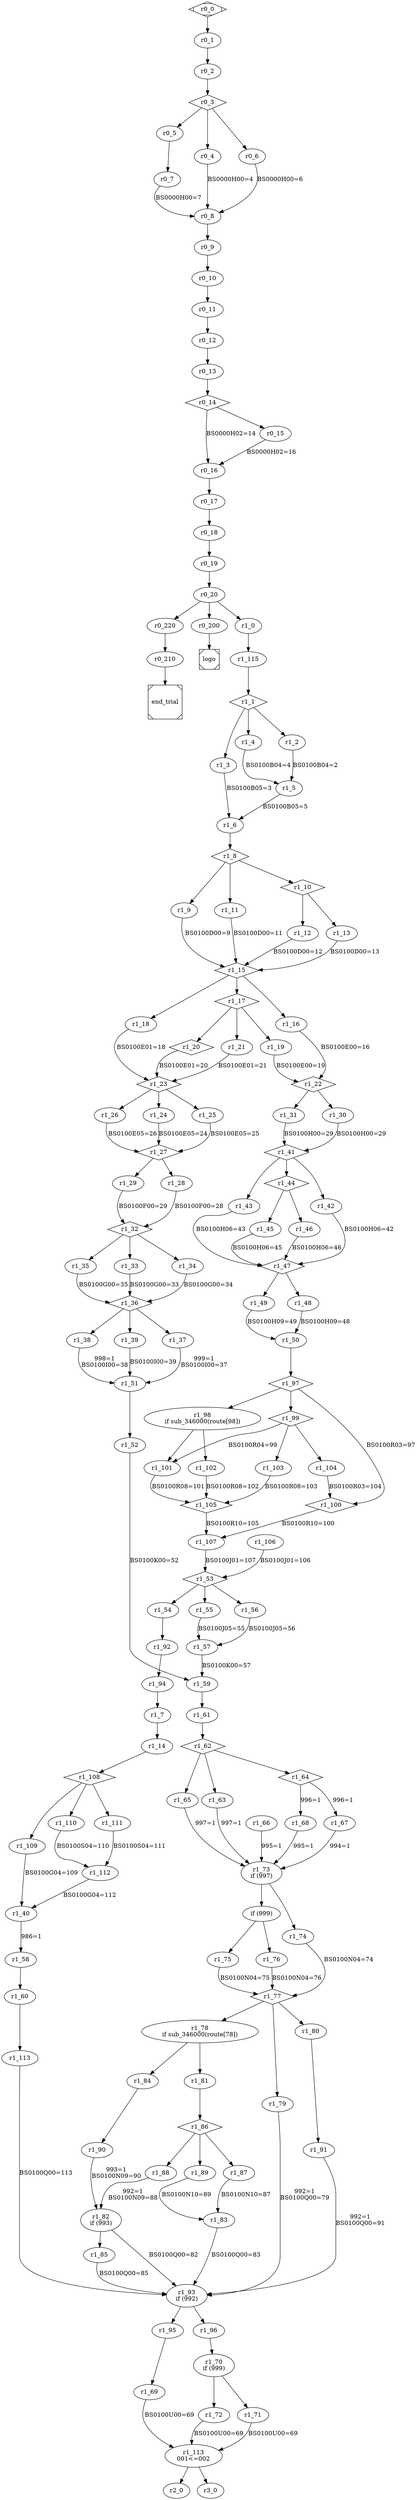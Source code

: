 digraph routes  {
  
  subgraph route_0 {
    r0_0 -> r0_1 -> r0_2 ->r0_3;
    r0_3 -> r0_5 -> r0_7;
    r0_7 -> r0_8 [label="BS0000H00=7"];
    r0_3 -> r0_4;
    r0_4 -> r0_8 [label="BS0000H00=4"];
    r0_3 -> r0_6;
    r0_6 -> r0_8 [label="BS0000H00=6"];
    r0_8 -> r0_9 -> r0_10 -> r0_11 -> r0_12 -> r0_13 -> r0_14;
    r0_14 -> r0_15;
    r0_14 -> r0_16 [label="BS0000H02=14"];
    r0_15 -> r0_16 [label="BS0000H02=16"];
    r0_16 -> r0_17 -> r0_18 -> r0_19 -> r0_20;
    //r0_20 - call 0x2c(); if 0x34() { if trial r0_200; else r0_200; } else { 0x38(1); r1_0; }
    r0_20 -> r0_220 -> r0_210 -> end_trial;
    r0_20 -> r0_200 -> logo;
    
    r0_0 [ shape=Mdiamond ];
    r0_3 [ shape="diamond" ];
    r0_14 [ shape="diamond" ];
    end_trial [shape=Msquare];
    logo [shape=Msquare];
    label = "Route 0";
  }
  
  subgraph route_0 {
    label = "Route 1";
    r1_0 -> r1_115;
    //r1_1 - feeling;
    r1_1 -> r1_2;
    r1_1 -> r1_3;
    r1_1 -> r1_4;
    r1_2 -> r1_5 [label="BS0100B04=2"];
    r1_3 -> r1_6 [label="BS0100B05=3"];
    r1_4 -> r1_5 [label="BS0100B04=4"];
    r1_5 -> r1_6 [label="BS0100B05=5"];
    r1_6 -> r1_8;
    r1_7 -> r1_14;
    r1_8 -> r1_9;
    r1_8 -> r1_10;
    r1_8 -> r1_11;
    r1_9 -> r1_15 [label="BS0100D00=9"];
    r1_10 -> r1_12;
    r1_10 -> r1_13;
    r1_11 -> r1_15 [label="BS0100D00=11"];
    r1_12 -> r1_15 [label="BS0100D00=12"];
    r1_13 -> r1_15 [label="BS0100D00=13"];
    r1_14 -> r1_108;
    r1_15 -> r1_16;
    r1_15 -> r1_17;
    r1_15 -> r1_18;
    r1_16 -> r1_22 [label="BS0100E00=16"];
    r1_17 -> r1_19;
    r1_17 -> r1_20;
    r1_17 -> r1_21;
    r1_18 -> r1_23 [label="BS0100E01=18"];
    r1_19 -> r1_22 [label="BS0100E00=19"];
    r1_20 -> r1_23 [label="BS0100E01=20"];
    r1_21 -> r1_23 [label="BS0100E01=21"];
    r1_22 -> r1_30;
    r1_22 -> r1_31;
    r1_23 -> r1_24;
    r1_23 -> r1_25;
    r1_23 -> r1_26;
    r1_24 -> r1_27 [label="BS0100E05=24"];
    r1_25 -> r1_27 [label="BS0100E05=25"];
    r1_26 -> r1_27 [label="BS0100E05=26"];
    r1_27 -> r1_28;
    r1_27 -> r1_29;
    r1_28 -> r1_32 [label="BS0100F00=28"];
    r1_29 -> r1_32 [label="BS0100F00=29"];
    r1_30 -> r1_41 [label="BS0100H00=29"];
    r1_31 -> r1_41 [label="BS0100H00=29"];
    r1_32 -> r1_33;
    r1_32 -> r1_34;
    r1_32 -> r1_35;
    r1_33 -> r1_36 [label="BS0100G00=33"];
    r1_34 -> r1_36 [label="BS0100G00=34"];
    r1_35 -> r1_36 [label="BS0100G00=35"];
    r1_36 -> r1_37;
    r1_36 -> r1_38;
    r1_36 -> r1_39;
    r1_37 -> r1_51 [label="999=1\nBS0100I00=37"];
    r1_38 -> r1_51 [label="998=1\nBS0100I00=38"];
    r1_39 -> r1_51 [label="BS0100I00=39"];
    r1_40 -> r1_58 [label="986=1"];
    r1_41 -> r1_42;
    r1_41 -> r1_43;
    r1_41 -> r1_44;
    r1_42 -> r1_47 [label="BS0100H06=42"];
    r1_43 -> r1_47 [label="BS0100H06=43"];
    r1_44 -> r1_45;
    r1_44 -> r1_46;
    r1_45 -> r1_47 [label="BS0100H06=45"];
    r1_46 -> r1_47 [label="BS0100H06=46"];
    r1_47 -> r1_48;
    r1_47 -> r1_49;
    r1_48 -> r1_50 [label="BS0100H09=48"];
    r1_49 -> r1_50 [label="BS0100H09=49"];
    r1_50 -> r1_97;
    r1_51 -> r1_52;
    r1_52 -> r1_59 [label="BS0100K00=52"];
    r1_53 -> r1_54;
    r1_53 -> r1_55;
    r1_53 -> r1_56;
    r1_54 -> r1_92;
    r1_55 -> r1_57 [label="BS0100J05=55"];
    r1_56 -> r1_57 [label="BS0100J05=56"];
    r1_57 -> r1_59 [label="BS0100K00=57"];
    r1_58 -> r1_60;
    r1_59 -> r1_61;
    r1_60 -> r1_113;
    r1_61 -> r1_62;
    r1_62 -> r1_63;
    r1_62 -> r1_64;
    r1_62 -> r1_65;
    r1_63 -> r1_73 [label="997=1"];
    r1_64 -> r1_67 [label="996=1"];
    r1_64 -> r1_68 [label="996=1"];
    r1_65 -> r1_73 [label="997=1"];
    r1_66 -> r1_73 [label="995=1"];
    r1_67 -> r1_73 [label="994=1"];
    r1_68 -> r1_73 [label="995=1"];
    r1_69 -> r1_114 [label="BS0100U00=69"];
    r1_70 -> r1_71;
    r1_70 -> r1_72;
    r1_71 -> r1_114 [label="BS0100U00=69"];
    r1_72 -> r1_114 [label="BS0100U00=69"];
    r1_73 -> r1_74;
    r1_73 -> r1_73_1;
    r1_73_1 -> r1_75;
    r1_73_1 -> r1_76;
    r1_74 -> r1_77 [label="BS0100N04=74"];
    r1_75 -> r1_77 [label="BS0100N04=75"];
    r1_76 -> r1_77 [label="BS0100N04=76"];
    r1_77 -> r1_78;
    r1_77 -> r1_79;
    r1_77 -> r1_80;
    r1_78 -> r1_81;
    r1_78 -> r1_84;
    r1_79 -> r1_93 [label="992=1\nBS0100Q00=79"];
    r1_80 -> r1_91;
    r1_81 -> r1_86;
    r1_82 -> r1_85;
    r1_82 -> r1_93 [label="BS0100Q00=82"];
    r1_83 -> r1_93 [label="BS0100Q00=83"];
    r1_84 -> r1_90;
    r1_85 -> r1_93 [label="BS0100Q00=85"];
    r1_86 -> r1_87;
    r1_86 -> r1_88;
    r1_86 -> r1_89;
    r1_87 -> r1_83 [label="BS0100N10=87"];
    r1_88 -> r1_82 [label="992=1\nBS0100N09=88"];
    r1_89 -> r1_83 [label="BS0100N10=89"];
    r1_90 -> r1_82 [label="993=1\nBS0100N09=90"];
    r1_91 -> r1_93 [label="992=1\nBS0100Q00=91"];
    r1_92 -> r1_94;
    r1_93 -> r1_95;
    r1_93 -> r1_96;
    r1_94 -> r1_7;
    r1_95 -> r1_69;
    r1_96 -> r1_70;
    r1_97 -> r1_98;
    r1_97 -> r1_99;
    r1_97 -> r1_100 [label="BS0100R03=97"];
    r1_98 -> r1_101;
    r1_98 -> r1_102;
    r1_99 -> r1_101 [label="BS0100R04=99"];
    r1_99 -> r1_103;
    r1_99 -> r1_104;
    r1_100 -> r1_107 [label="BS0100R10=100"];
    r1_101 -> r1_105 [label="BS0100R08=101"];
    r1_102 -> r1_105 [label="BS0100R08=102"];
    r1_103 -> r1_105 [label="BS0100R08=103"];
    r1_104 -> r1_100 [label="BS0100R03=104"];
    r1_105 -> r1_107 [label="BS0100R10=105"];
    r1_106 -> r1_53 [label="BS0100J01=106"];
    r1_107 -> r1_53 [label="BS0100J01=107"];
    r1_108 -> r1_109;
    r1_108 -> r1_110;
    r1_108 -> r1_111;
    r1_109 -> r1_40 [label="BS0100G04=109"];
    r1_110 -> r1_112 [label="BS0100S04=110"];
    r1_111 -> r1_112 [label="BS0100S04=111"];
    r1_112 -> r1_40 [label="BS0100G04=112"];
    r1_113 -> r1_93 [label="BS0100Q00=113"];
    r1_114 -> r2_0;
    r1_114 -> r3_0;
    r1_115 -> r1_1;
    
    
    r1_1 [shape="diamond"];
    r1_8 [shape="diamond"];
    r1_10 [shape="diamond"];
    r1_15 [shape="diamond"];
    r1_17 [shape="diamond"];
    r1_20 [shape="diamond"];
    r1_22 [shape="diamond"];
    r1_23 [shape="diamond"];
    r1_27 [shape="diamond"];
    r1_32 [shape="diamond"];
    r1_36 [shape="diamond"];
    r1_41 [shape="diamond"];
    r1_44 [shape="diamond"];
    r1_47 [shape="diamond"];
    r1_53 [shape="diamond"];
    r1_62 [shape="diamond"];
    r1_64 [shape="diamond"];
    r1_70 [label="r1_70\nif (999)"];
    r1_73 [label="r1_73\nif (997)"];
    r1_73_1 [label="if (999)"];
    r1_77 [shape="diamond"];
    r1_78 [label="r1_78\nif sub_346000(route[78])"];
    r1_82 [label="r1_82\nif (993)"];
    r1_86 [shape="diamond"];
    r1_93 [label="r1_93\nif (992)"];
    r1_97 [shape="diamond"];
    r1_98 [label="r1_98\nif sub_346000(route[98])"];
    r1_99 [shape="diamond"];
    r1_100 [shape="diamond"];
    r1_105 [shape="diamond"];
    r1_108 [shape="diamond"];
    r1_114 [label="r1_113\n001<=002"];
  }
  
  r0_20 -> r1_0;
  
  /*end1 [shape=Msquare];
  end2 [shape=Msquare];
  end3 [shape=Msquare];
  end4 [shape=Msquare];
  end5 [shape=Msquare];
  end6 [shape=Msquare];
  end7 [shape=Msquare];
  end8 [shape=Msquare];
  end9 [shape=Msquare];
  end10 [shape=Msquare];
  end11 [shape=Msquare];
  end12 [shape=Msquare];
  end13 [shape=Msquare];
  end14 [shape=Msquare];
  end15 [shape=Msquare];
  end16 [shape=Msquare];
  end17 [shape=Msquare];
  end18 [shape=Msquare];
  end19 [shape=Msquare];
  end20 [shape=Msquare];
  {rank = same ; end1; end2; end3; end4; end5; end6; end7; end8; end9; end10; end11; end12; end13; end14; end15; end16; end17; end18; end19; end20; end21}*/
}